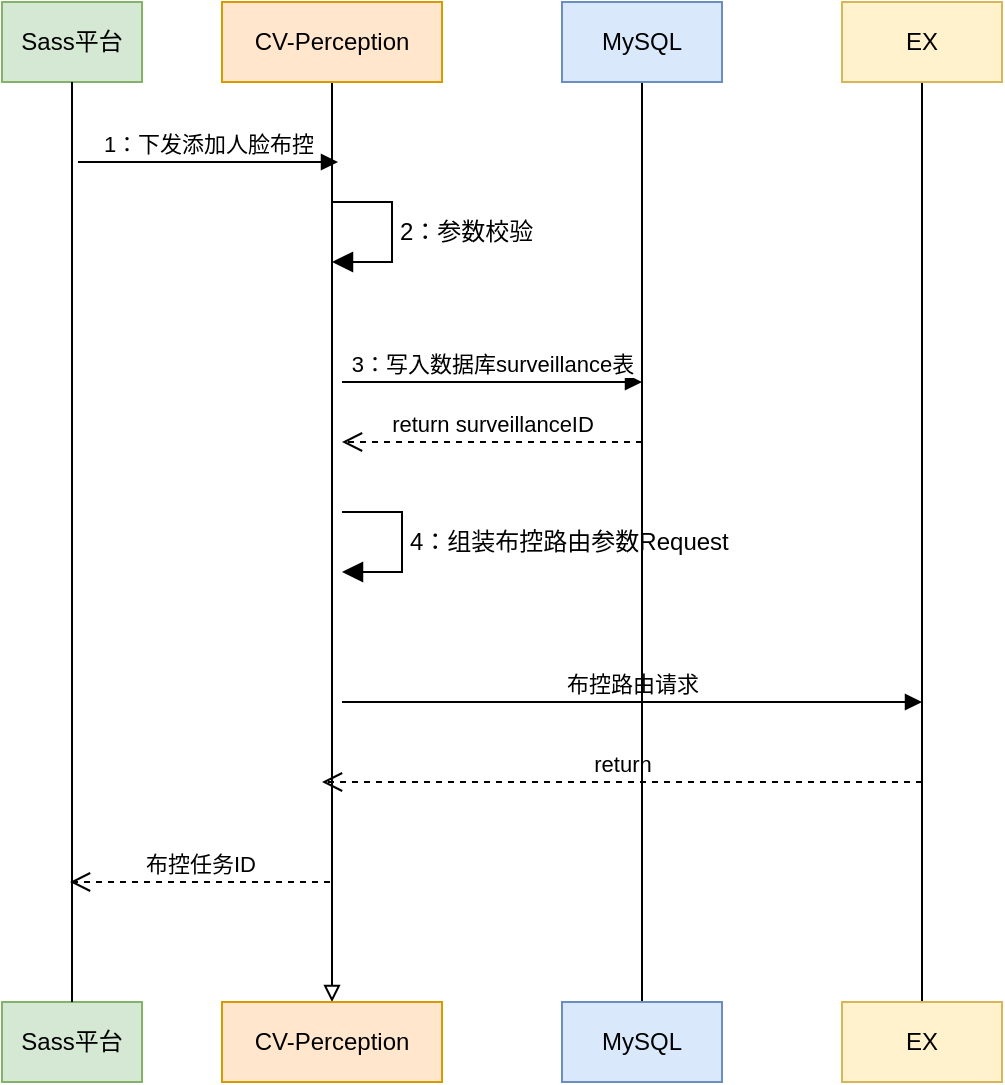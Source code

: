 <mxfile version="24.7.6">
  <diagram name="第 1 页" id="GZZGLXG6H88H-Ie7TRU9">
    <mxGraphModel dx="1147" dy="737" grid="1" gridSize="10" guides="1" tooltips="1" connect="1" arrows="1" fold="1" page="1" pageScale="1" pageWidth="827" pageHeight="1169" math="0" shadow="0">
      <root>
        <mxCell id="0" />
        <mxCell id="1" parent="0" />
        <mxCell id="dOxvC39vn5d23NK1M9Zv-1" value="" style="group" vertex="1" connectable="0" parent="1">
          <mxGeometry x="60" y="120" width="70" height="540" as="geometry" />
        </mxCell>
        <mxCell id="dOxvC39vn5d23NK1M9Zv-2" value="Sass平台" style="rounded=0;whiteSpace=wrap;html=1;fillColor=#d5e8d4;strokeColor=#82b366;" vertex="1" parent="dOxvC39vn5d23NK1M9Zv-1">
          <mxGeometry width="70" height="40" as="geometry" />
        </mxCell>
        <mxCell id="dOxvC39vn5d23NK1M9Zv-3" value="Sass平台" style="rounded=0;whiteSpace=wrap;html=1;fillColor=#d5e8d4;strokeColor=#82b366;" vertex="1" parent="dOxvC39vn5d23NK1M9Zv-1">
          <mxGeometry y="500" width="70" height="40" as="geometry" />
        </mxCell>
        <mxCell id="dOxvC39vn5d23NK1M9Zv-4" style="edgeStyle=orthogonalEdgeStyle;rounded=0;orthogonalLoop=1;jettySize=auto;html=1;exitX=0.5;exitY=1;exitDx=0;exitDy=0;entryX=0.5;entryY=0;entryDx=0;entryDy=0;endArrow=none;endFill=0;" edge="1" parent="dOxvC39vn5d23NK1M9Zv-1" source="dOxvC39vn5d23NK1M9Zv-2" target="dOxvC39vn5d23NK1M9Zv-3">
          <mxGeometry relative="1" as="geometry" />
        </mxCell>
        <mxCell id="dOxvC39vn5d23NK1M9Zv-5" value="1：下发添加人脸布控" style="html=1;verticalAlign=bottom;endArrow=block;curved=0;rounded=0;" edge="1" parent="dOxvC39vn5d23NK1M9Zv-1">
          <mxGeometry width="80" relative="1" as="geometry">
            <mxPoint x="38" y="80" as="sourcePoint" />
            <mxPoint x="168" y="80" as="targetPoint" />
          </mxGeometry>
        </mxCell>
        <mxCell id="dOxvC39vn5d23NK1M9Zv-37" value="布控任务ID" style="html=1;verticalAlign=bottom;endArrow=open;endSize=8;curved=0;rounded=0;dashed=1;" edge="1" parent="dOxvC39vn5d23NK1M9Zv-1">
          <mxGeometry relative="1" as="geometry">
            <mxPoint x="164" y="440" as="sourcePoint" />
            <mxPoint x="34" y="440" as="targetPoint" />
          </mxGeometry>
        </mxCell>
        <mxCell id="dOxvC39vn5d23NK1M9Zv-6" value="" style="group" vertex="1" connectable="0" parent="1">
          <mxGeometry x="170" y="120" width="110" height="540" as="geometry" />
        </mxCell>
        <mxCell id="dOxvC39vn5d23NK1M9Zv-7" style="edgeStyle=orthogonalEdgeStyle;rounded=0;orthogonalLoop=1;jettySize=auto;html=1;exitX=0.5;exitY=1;exitDx=0;exitDy=0;entryX=0.5;entryY=0;entryDx=0;entryDy=0;endArrow=block;endFill=0;verticalAlign=bottom;curved=0;" edge="1" parent="dOxvC39vn5d23NK1M9Zv-6" source="dOxvC39vn5d23NK1M9Zv-8" target="dOxvC39vn5d23NK1M9Zv-9">
          <mxGeometry relative="1" as="geometry" />
        </mxCell>
        <mxCell id="dOxvC39vn5d23NK1M9Zv-8" value="CV-Perception" style="rounded=0;whiteSpace=wrap;html=1;fillColor=#ffe6cc;strokeColor=#d79b00;" vertex="1" parent="dOxvC39vn5d23NK1M9Zv-6">
          <mxGeometry width="110" height="40" as="geometry" />
        </mxCell>
        <mxCell id="dOxvC39vn5d23NK1M9Zv-9" value="CV-Perception" style="rounded=0;whiteSpace=wrap;html=1;fillColor=#ffe6cc;strokeColor=#d79b00;" vertex="1" parent="dOxvC39vn5d23NK1M9Zv-6">
          <mxGeometry y="500" width="110" height="40" as="geometry" />
        </mxCell>
        <mxCell id="dOxvC39vn5d23NK1M9Zv-12" value="2：参数校验" style="html=1;align=left;spacingLeft=2;endArrow=block;rounded=0;edgeStyle=orthogonalEdgeStyle;curved=0;rounded=0;fontSize=12;startSize=8;endSize=8;" edge="1" parent="dOxvC39vn5d23NK1M9Zv-6">
          <mxGeometry relative="1" as="geometry">
            <mxPoint x="55" y="100" as="sourcePoint" />
            <Array as="points">
              <mxPoint x="85" y="130" />
            </Array>
            <mxPoint x="55" y="130" as="targetPoint" />
          </mxGeometry>
        </mxCell>
        <mxCell id="dOxvC39vn5d23NK1M9Zv-32" value="3：写入数据库surveillance表" style="html=1;verticalAlign=bottom;endArrow=block;curved=0;rounded=0;" edge="1" parent="dOxvC39vn5d23NK1M9Zv-6">
          <mxGeometry width="80" relative="1" as="geometry">
            <mxPoint x="60" y="190" as="sourcePoint" />
            <mxPoint x="210" y="190" as="targetPoint" />
          </mxGeometry>
        </mxCell>
        <mxCell id="dOxvC39vn5d23NK1M9Zv-33" value="return surveillanceID" style="html=1;verticalAlign=bottom;endArrow=open;dashed=1;endSize=8;curved=0;rounded=0;" edge="1" parent="dOxvC39vn5d23NK1M9Zv-6">
          <mxGeometry relative="1" as="geometry">
            <mxPoint x="210" y="220" as="sourcePoint" />
            <mxPoint x="60" y="220" as="targetPoint" />
          </mxGeometry>
        </mxCell>
        <mxCell id="dOxvC39vn5d23NK1M9Zv-34" value="4：组装布控路由参数Request" style="html=1;align=left;spacingLeft=2;endArrow=block;rounded=0;edgeStyle=orthogonalEdgeStyle;curved=0;rounded=0;fontSize=12;startSize=8;endSize=8;" edge="1" parent="dOxvC39vn5d23NK1M9Zv-6">
          <mxGeometry relative="1" as="geometry">
            <mxPoint x="60" y="255" as="sourcePoint" />
            <Array as="points">
              <mxPoint x="90" y="285" />
            </Array>
            <mxPoint x="60" y="285" as="targetPoint" />
          </mxGeometry>
        </mxCell>
        <mxCell id="dOxvC39vn5d23NK1M9Zv-35" value="布控路由请求" style="html=1;verticalAlign=bottom;endArrow=block;curved=0;rounded=0;" edge="1" parent="dOxvC39vn5d23NK1M9Zv-6">
          <mxGeometry width="80" relative="1" as="geometry">
            <mxPoint x="60" y="350" as="sourcePoint" />
            <mxPoint x="350" y="350" as="targetPoint" />
          </mxGeometry>
        </mxCell>
        <mxCell id="dOxvC39vn5d23NK1M9Zv-36" value="return" style="html=1;verticalAlign=bottom;endArrow=open;dashed=1;endSize=8;curved=0;rounded=0;" edge="1" parent="dOxvC39vn5d23NK1M9Zv-6">
          <mxGeometry relative="1" as="geometry">
            <mxPoint x="350" y="390" as="sourcePoint" />
            <mxPoint x="50" y="390" as="targetPoint" />
          </mxGeometry>
        </mxCell>
        <mxCell id="dOxvC39vn5d23NK1M9Zv-16" value="" style="group" vertex="1" connectable="0" parent="1">
          <mxGeometry x="340" y="120" width="80" height="540" as="geometry" />
        </mxCell>
        <mxCell id="dOxvC39vn5d23NK1M9Zv-17" style="edgeStyle=orthogonalEdgeStyle;rounded=0;orthogonalLoop=1;jettySize=auto;html=1;exitX=0.5;exitY=1;exitDx=0;exitDy=0;entryX=0.5;entryY=0;entryDx=0;entryDy=0;endArrow=none;endFill=0;" edge="1" parent="dOxvC39vn5d23NK1M9Zv-16" source="dOxvC39vn5d23NK1M9Zv-18" target="dOxvC39vn5d23NK1M9Zv-19">
          <mxGeometry relative="1" as="geometry" />
        </mxCell>
        <mxCell id="dOxvC39vn5d23NK1M9Zv-18" value="MySQL" style="rounded=0;whiteSpace=wrap;html=1;fillColor=#dae8fc;strokeColor=#6c8ebf;" vertex="1" parent="dOxvC39vn5d23NK1M9Zv-16">
          <mxGeometry width="80" height="40" as="geometry" />
        </mxCell>
        <mxCell id="dOxvC39vn5d23NK1M9Zv-19" value="MySQL" style="rounded=0;whiteSpace=wrap;html=1;fillColor=#dae8fc;strokeColor=#6c8ebf;" vertex="1" parent="dOxvC39vn5d23NK1M9Zv-16">
          <mxGeometry y="500" width="80" height="40" as="geometry" />
        </mxCell>
        <mxCell id="dOxvC39vn5d23NK1M9Zv-20" value="" style="group" vertex="1" connectable="0" parent="1">
          <mxGeometry x="480" y="120" width="80" height="540" as="geometry" />
        </mxCell>
        <mxCell id="dOxvC39vn5d23NK1M9Zv-21" style="edgeStyle=orthogonalEdgeStyle;rounded=0;orthogonalLoop=1;jettySize=auto;html=1;exitX=0.5;exitY=1;exitDx=0;exitDy=0;entryX=0.5;entryY=0;entryDx=0;entryDy=0;endArrow=none;endFill=0;" edge="1" parent="dOxvC39vn5d23NK1M9Zv-20" source="dOxvC39vn5d23NK1M9Zv-22" target="dOxvC39vn5d23NK1M9Zv-23">
          <mxGeometry relative="1" as="geometry" />
        </mxCell>
        <mxCell id="dOxvC39vn5d23NK1M9Zv-22" value="EX" style="rounded=0;whiteSpace=wrap;html=1;fillColor=#fff2cc;strokeColor=#d6b656;" vertex="1" parent="dOxvC39vn5d23NK1M9Zv-20">
          <mxGeometry width="80" height="40" as="geometry" />
        </mxCell>
        <mxCell id="dOxvC39vn5d23NK1M9Zv-23" value="EX" style="rounded=0;whiteSpace=wrap;html=1;fillColor=#fff2cc;strokeColor=#d6b656;" vertex="1" parent="dOxvC39vn5d23NK1M9Zv-20">
          <mxGeometry y="500" width="80" height="40" as="geometry" />
        </mxCell>
      </root>
    </mxGraphModel>
  </diagram>
</mxfile>

